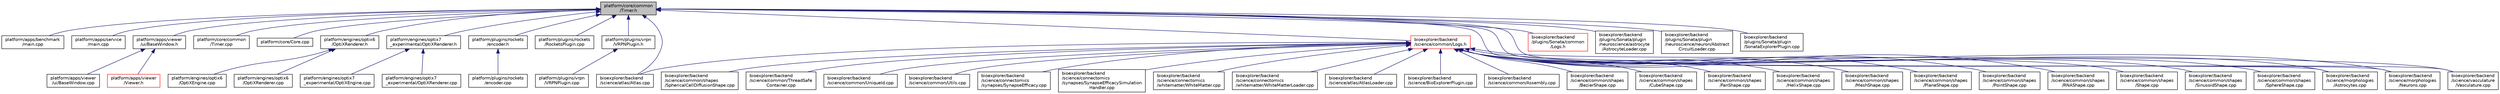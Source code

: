 digraph "platform/core/common/Timer.h"
{
 // LATEX_PDF_SIZE
  edge [fontname="Helvetica",fontsize="10",labelfontname="Helvetica",labelfontsize="10"];
  node [fontname="Helvetica",fontsize="10",shape=record];
  Node1 [label="platform/core/common\l/Timer.h",height=0.2,width=0.4,color="black", fillcolor="grey75", style="filled", fontcolor="black",tooltip=" "];
  Node1 -> Node2 [dir="back",color="midnightblue",fontsize="10",style="solid",fontname="Helvetica"];
  Node2 [label="platform/apps/benchmark\l/main.cpp",height=0.2,width=0.4,color="black", fillcolor="white", style="filled",URL="$d6/d12/benchmark_2main_8cpp.html",tooltip=" "];
  Node1 -> Node3 [dir="back",color="midnightblue",fontsize="10",style="solid",fontname="Helvetica"];
  Node3 [label="platform/apps/service\l/main.cpp",height=0.2,width=0.4,color="black", fillcolor="white", style="filled",URL="$d9/d1c/service_2main_8cpp.html",tooltip=" "];
  Node1 -> Node4 [dir="back",color="midnightblue",fontsize="10",style="solid",fontname="Helvetica"];
  Node4 [label="platform/apps/viewer\l/ui/BaseWindow.h",height=0.2,width=0.4,color="black", fillcolor="white", style="filled",URL="$de/d64/BaseWindow_8h.html",tooltip=" "];
  Node4 -> Node5 [dir="back",color="midnightblue",fontsize="10",style="solid",fontname="Helvetica"];
  Node5 [label="platform/apps/viewer\l/ui/BaseWindow.cpp",height=0.2,width=0.4,color="black", fillcolor="white", style="filled",URL="$de/d43/BaseWindow_8cpp.html",tooltip=" "];
  Node4 -> Node6 [dir="back",color="midnightblue",fontsize="10",style="solid",fontname="Helvetica"];
  Node6 [label="platform/apps/viewer\l/Viewer.h",height=0.2,width=0.4,color="red", fillcolor="white", style="filled",URL="$dc/d05/Viewer_8h.html",tooltip=" "];
  Node1 -> Node9 [dir="back",color="midnightblue",fontsize="10",style="solid",fontname="Helvetica"];
  Node9 [label="platform/core/common\l/Timer.cpp",height=0.2,width=0.4,color="black", fillcolor="white", style="filled",URL="$d0/dc2/Timer_8cpp.html",tooltip=" "];
  Node1 -> Node10 [dir="back",color="midnightblue",fontsize="10",style="solid",fontname="Helvetica"];
  Node10 [label="platform/core/Core.cpp",height=0.2,width=0.4,color="black", fillcolor="white", style="filled",URL="$d6/d27/Core_8cpp.html",tooltip=" "];
  Node1 -> Node11 [dir="back",color="midnightblue",fontsize="10",style="solid",fontname="Helvetica"];
  Node11 [label="platform/engines/optix6\l/OptiXRenderer.h",height=0.2,width=0.4,color="black", fillcolor="white", style="filled",URL="$d6/d24/optix6_2OptiXRenderer_8h.html",tooltip=" "];
  Node11 -> Node12 [dir="back",color="midnightblue",fontsize="10",style="solid",fontname="Helvetica"];
  Node12 [label="platform/engines/optix6\l/OptiXEngine.cpp",height=0.2,width=0.4,color="black", fillcolor="white", style="filled",URL="$d7/dfd/optix6_2OptiXEngine_8cpp.html",tooltip=" "];
  Node11 -> Node13 [dir="back",color="midnightblue",fontsize="10",style="solid",fontname="Helvetica"];
  Node13 [label="platform/engines/optix6\l/OptiXRenderer.cpp",height=0.2,width=0.4,color="black", fillcolor="white", style="filled",URL="$d4/d98/optix6_2OptiXRenderer_8cpp.html",tooltip=" "];
  Node1 -> Node14 [dir="back",color="midnightblue",fontsize="10",style="solid",fontname="Helvetica"];
  Node14 [label="platform/engines/optix7\l_experimental/OptiXRenderer.h",height=0.2,width=0.4,color="black", fillcolor="white", style="filled",URL="$dd/d90/optix7__experimental_2OptiXRenderer_8h.html",tooltip=" "];
  Node14 -> Node15 [dir="back",color="midnightblue",fontsize="10",style="solid",fontname="Helvetica"];
  Node15 [label="platform/engines/optix7\l_experimental/OptiXEngine.cpp",height=0.2,width=0.4,color="black", fillcolor="white", style="filled",URL="$d5/dfe/optix7__experimental_2OptiXEngine_8cpp.html",tooltip=" "];
  Node14 -> Node16 [dir="back",color="midnightblue",fontsize="10",style="solid",fontname="Helvetica"];
  Node16 [label="platform/engines/optix7\l_experimental/OptiXRenderer.cpp",height=0.2,width=0.4,color="black", fillcolor="white", style="filled",URL="$d7/d49/optix7__experimental_2OptiXRenderer_8cpp.html",tooltip=" "];
  Node1 -> Node17 [dir="back",color="midnightblue",fontsize="10",style="solid",fontname="Helvetica"];
  Node17 [label="platform/plugins/rockets\l/encoder.h",height=0.2,width=0.4,color="black", fillcolor="white", style="filled",URL="$d1/d79/encoder_8h.html",tooltip=" "];
  Node17 -> Node18 [dir="back",color="midnightblue",fontsize="10",style="solid",fontname="Helvetica"];
  Node18 [label="platform/plugins/rockets\l/encoder.cpp",height=0.2,width=0.4,color="black", fillcolor="white", style="filled",URL="$db/dbc/encoder_8cpp.html",tooltip=" "];
  Node1 -> Node19 [dir="back",color="midnightblue",fontsize="10",style="solid",fontname="Helvetica"];
  Node19 [label="platform/plugins/rockets\l/RocketsPlugin.cpp",height=0.2,width=0.4,color="black", fillcolor="white", style="filled",URL="$d8/dc1/RocketsPlugin_8cpp.html",tooltip=" "];
  Node1 -> Node20 [dir="back",color="midnightblue",fontsize="10",style="solid",fontname="Helvetica"];
  Node20 [label="platform/plugins/vrpn\l/VRPNPlugin.h",height=0.2,width=0.4,color="black", fillcolor="white", style="filled",URL="$d2/d07/VRPNPlugin_8h.html",tooltip=" "];
  Node20 -> Node21 [dir="back",color="midnightblue",fontsize="10",style="solid",fontname="Helvetica"];
  Node21 [label="platform/plugins/vrpn\l/VRPNPlugin.cpp",height=0.2,width=0.4,color="black", fillcolor="white", style="filled",URL="$d9/d77/VRPNPlugin_8cpp.html",tooltip=" "];
  Node1 -> Node22 [dir="back",color="midnightblue",fontsize="10",style="solid",fontname="Helvetica"];
  Node22 [label="bioexplorer/backend\l/science/atlas/Atlas.cpp",height=0.2,width=0.4,color="black", fillcolor="white", style="filled",URL="$d3/db5/Atlas_8cpp.html",tooltip=" "];
  Node1 -> Node23 [dir="back",color="midnightblue",fontsize="10",style="solid",fontname="Helvetica"];
  Node23 [label="bioexplorer/backend\l/science/common/Logs.h",height=0.2,width=0.4,color="red", fillcolor="white", style="filled",URL="$d8/d04/bioexplorer_2backend_2science_2common_2Logs_8h.html",tooltip=" "];
  Node23 -> Node22 [dir="back",color="midnightblue",fontsize="10",style="solid",fontname="Helvetica"];
  Node23 -> Node24 [dir="back",color="midnightblue",fontsize="10",style="solid",fontname="Helvetica"];
  Node24 [label="bioexplorer/backend\l/science/atlas/AtlasLoader.cpp",height=0.2,width=0.4,color="black", fillcolor="white", style="filled",URL="$de/d5d/AtlasLoader_8cpp.html",tooltip=" "];
  Node23 -> Node25 [dir="back",color="midnightblue",fontsize="10",style="solid",fontname="Helvetica"];
  Node25 [label="bioexplorer/backend\l/science/BioExplorerPlugin.cpp",height=0.2,width=0.4,color="black", fillcolor="white", style="filled",URL="$d2/d19/BioExplorerPlugin_8cpp.html",tooltip=" "];
  Node23 -> Node26 [dir="back",color="midnightblue",fontsize="10",style="solid",fontname="Helvetica"];
  Node26 [label="bioexplorer/backend\l/science/common/Assembly.cpp",height=0.2,width=0.4,color="black", fillcolor="white", style="filled",URL="$df/d5c/Assembly_8cpp.html",tooltip=" "];
  Node23 -> Node27 [dir="back",color="midnightblue",fontsize="10",style="solid",fontname="Helvetica"];
  Node27 [label="bioexplorer/backend\l/science/common/shapes\l/BezierShape.cpp",height=0.2,width=0.4,color="black", fillcolor="white", style="filled",URL="$d6/d6b/BezierShape_8cpp.html",tooltip=" "];
  Node23 -> Node28 [dir="back",color="midnightblue",fontsize="10",style="solid",fontname="Helvetica"];
  Node28 [label="bioexplorer/backend\l/science/common/shapes\l/CubeShape.cpp",height=0.2,width=0.4,color="black", fillcolor="white", style="filled",URL="$d1/dd8/CubeShape_8cpp.html",tooltip=" "];
  Node23 -> Node29 [dir="back",color="midnightblue",fontsize="10",style="solid",fontname="Helvetica"];
  Node29 [label="bioexplorer/backend\l/science/common/shapes\l/FanShape.cpp",height=0.2,width=0.4,color="black", fillcolor="white", style="filled",URL="$d5/dac/FanShape_8cpp.html",tooltip=" "];
  Node23 -> Node30 [dir="back",color="midnightblue",fontsize="10",style="solid",fontname="Helvetica"];
  Node30 [label="bioexplorer/backend\l/science/common/shapes\l/HelixShape.cpp",height=0.2,width=0.4,color="black", fillcolor="white", style="filled",URL="$d5/d5d/HelixShape_8cpp.html",tooltip=" "];
  Node23 -> Node31 [dir="back",color="midnightblue",fontsize="10",style="solid",fontname="Helvetica"];
  Node31 [label="bioexplorer/backend\l/science/common/shapes\l/MeshShape.cpp",height=0.2,width=0.4,color="black", fillcolor="white", style="filled",URL="$d4/d6a/MeshShape_8cpp.html",tooltip=" "];
  Node23 -> Node32 [dir="back",color="midnightblue",fontsize="10",style="solid",fontname="Helvetica"];
  Node32 [label="bioexplorer/backend\l/science/common/shapes\l/PlaneShape.cpp",height=0.2,width=0.4,color="black", fillcolor="white", style="filled",URL="$d6/d48/PlaneShape_8cpp.html",tooltip=" "];
  Node23 -> Node33 [dir="back",color="midnightblue",fontsize="10",style="solid",fontname="Helvetica"];
  Node33 [label="bioexplorer/backend\l/science/common/shapes\l/PointShape.cpp",height=0.2,width=0.4,color="black", fillcolor="white", style="filled",URL="$d3/d26/PointShape_8cpp.html",tooltip=" "];
  Node23 -> Node34 [dir="back",color="midnightblue",fontsize="10",style="solid",fontname="Helvetica"];
  Node34 [label="bioexplorer/backend\l/science/common/shapes\l/RNAShape.cpp",height=0.2,width=0.4,color="black", fillcolor="white", style="filled",URL="$d1/d64/RNAShape_8cpp.html",tooltip=" "];
  Node23 -> Node35 [dir="back",color="midnightblue",fontsize="10",style="solid",fontname="Helvetica"];
  Node35 [label="bioexplorer/backend\l/science/common/shapes\l/Shape.cpp",height=0.2,width=0.4,color="black", fillcolor="white", style="filled",URL="$d6/dbd/Shape_8cpp.html",tooltip=" "];
  Node23 -> Node36 [dir="back",color="midnightblue",fontsize="10",style="solid",fontname="Helvetica"];
  Node36 [label="bioexplorer/backend\l/science/common/shapes\l/SinusoidShape.cpp",height=0.2,width=0.4,color="black", fillcolor="white", style="filled",URL="$da/db8/SinusoidShape_8cpp.html",tooltip=" "];
  Node23 -> Node37 [dir="back",color="midnightblue",fontsize="10",style="solid",fontname="Helvetica"];
  Node37 [label="bioexplorer/backend\l/science/common/shapes\l/SphereShape.cpp",height=0.2,width=0.4,color="black", fillcolor="white", style="filled",URL="$de/d9a/SphereShape_8cpp.html",tooltip=" "];
  Node23 -> Node38 [dir="back",color="midnightblue",fontsize="10",style="solid",fontname="Helvetica"];
  Node38 [label="bioexplorer/backend\l/science/common/shapes\l/SphericalCellDiffusionShape.cpp",height=0.2,width=0.4,color="black", fillcolor="white", style="filled",URL="$d9/dca/SphericalCellDiffusionShape_8cpp.html",tooltip=" "];
  Node23 -> Node39 [dir="back",color="midnightblue",fontsize="10",style="solid",fontname="Helvetica"];
  Node39 [label="bioexplorer/backend\l/science/common/ThreadSafe\lContainer.cpp",height=0.2,width=0.4,color="black", fillcolor="white", style="filled",URL="$d2/d48/ThreadSafeContainer_8cpp.html",tooltip=" "];
  Node23 -> Node40 [dir="back",color="midnightblue",fontsize="10",style="solid",fontname="Helvetica"];
  Node40 [label="bioexplorer/backend\l/science/common/UniqueId.cpp",height=0.2,width=0.4,color="black", fillcolor="white", style="filled",URL="$d7/d1b/UniqueId_8cpp.html",tooltip=" "];
  Node23 -> Node41 [dir="back",color="midnightblue",fontsize="10",style="solid",fontname="Helvetica"];
  Node41 [label="bioexplorer/backend\l/science/common/Utils.cpp",height=0.2,width=0.4,color="black", fillcolor="white", style="filled",URL="$de/d1e/bioexplorer_2backend_2science_2common_2Utils_8cpp.html",tooltip=" "];
  Node23 -> Node42 [dir="back",color="midnightblue",fontsize="10",style="solid",fontname="Helvetica"];
  Node42 [label="bioexplorer/backend\l/science/connectomics\l/synapses/SynapseEfficacy.cpp",height=0.2,width=0.4,color="black", fillcolor="white", style="filled",URL="$d7/d27/SynapseEfficacy_8cpp.html",tooltip=" "];
  Node23 -> Node43 [dir="back",color="midnightblue",fontsize="10",style="solid",fontname="Helvetica"];
  Node43 [label="bioexplorer/backend\l/science/connectomics\l/synapses/SynapseEfficacySimulation\lHandler.cpp",height=0.2,width=0.4,color="black", fillcolor="white", style="filled",URL="$d3/de8/SynapseEfficacySimulationHandler_8cpp.html",tooltip=" "];
  Node23 -> Node44 [dir="back",color="midnightblue",fontsize="10",style="solid",fontname="Helvetica"];
  Node44 [label="bioexplorer/backend\l/science/connectomics\l/whitematter/WhiteMatter.cpp",height=0.2,width=0.4,color="black", fillcolor="white", style="filled",URL="$db/d99/WhiteMatter_8cpp.html",tooltip=" "];
  Node23 -> Node45 [dir="back",color="midnightblue",fontsize="10",style="solid",fontname="Helvetica"];
  Node45 [label="bioexplorer/backend\l/science/connectomics\l/whitematter/WhiteMatterLoader.cpp",height=0.2,width=0.4,color="black", fillcolor="white", style="filled",URL="$df/d63/WhiteMatterLoader_8cpp.html",tooltip=" "];
  Node23 -> Node59 [dir="back",color="midnightblue",fontsize="10",style="solid",fontname="Helvetica"];
  Node59 [label="bioexplorer/backend\l/science/morphologies\l/Astrocytes.cpp",height=0.2,width=0.4,color="black", fillcolor="white", style="filled",URL="$da/db7/Astrocytes_8cpp.html",tooltip=" "];
  Node23 -> Node62 [dir="back",color="midnightblue",fontsize="10",style="solid",fontname="Helvetica"];
  Node62 [label="bioexplorer/backend\l/science/morphologies\l/Neurons.cpp",height=0.2,width=0.4,color="black", fillcolor="white", style="filled",URL="$dc/d88/Neurons_8cpp.html",tooltip=" "];
  Node23 -> Node67 [dir="back",color="midnightblue",fontsize="10",style="solid",fontname="Helvetica"];
  Node67 [label="bioexplorer/backend\l/science/vasculature\l/Vasculature.cpp",height=0.2,width=0.4,color="black", fillcolor="white", style="filled",URL="$d2/df8/Vasculature_8cpp.html",tooltip=" "];
  Node1 -> Node59 [dir="back",color="midnightblue",fontsize="10",style="solid",fontname="Helvetica"];
  Node1 -> Node62 [dir="back",color="midnightblue",fontsize="10",style="solid",fontname="Helvetica"];
  Node1 -> Node67 [dir="back",color="midnightblue",fontsize="10",style="solid",fontname="Helvetica"];
  Node1 -> Node72 [dir="back",color="midnightblue",fontsize="10",style="solid",fontname="Helvetica"];
  Node72 [label="bioexplorer/backend\l/plugins/Sonata/common\l/Logs.h",height=0.2,width=0.4,color="red", fillcolor="white", style="filled",URL="$d4/d09/bioexplorer_2backend_2plugins_2Sonata_2common_2Logs_8h.html",tooltip=" "];
  Node1 -> Node74 [dir="back",color="midnightblue",fontsize="10",style="solid",fontname="Helvetica"];
  Node74 [label="bioexplorer/backend\l/plugins/Sonata/plugin\l/neuroscience/astrocyte\l/AstrocyteLoader.cpp",height=0.2,width=0.4,color="black", fillcolor="white", style="filled",URL="$da/ddc/AstrocyteLoader_8cpp.html",tooltip=" "];
  Node1 -> Node75 [dir="back",color="midnightblue",fontsize="10",style="solid",fontname="Helvetica"];
  Node75 [label="bioexplorer/backend\l/plugins/Sonata/plugin\l/neuroscience/neuron/Abstract\lCircuitLoader.cpp",height=0.2,width=0.4,color="black", fillcolor="white", style="filled",URL="$d0/d7e/AbstractCircuitLoader_8cpp.html",tooltip=" "];
  Node1 -> Node76 [dir="back",color="midnightblue",fontsize="10",style="solid",fontname="Helvetica"];
  Node76 [label="bioexplorer/backend\l/plugins/Sonata/plugin\l/SonataExplorerPlugin.cpp",height=0.2,width=0.4,color="black", fillcolor="white", style="filled",URL="$d4/d2c/SonataExplorerPlugin_8cpp.html",tooltip=" "];
}
